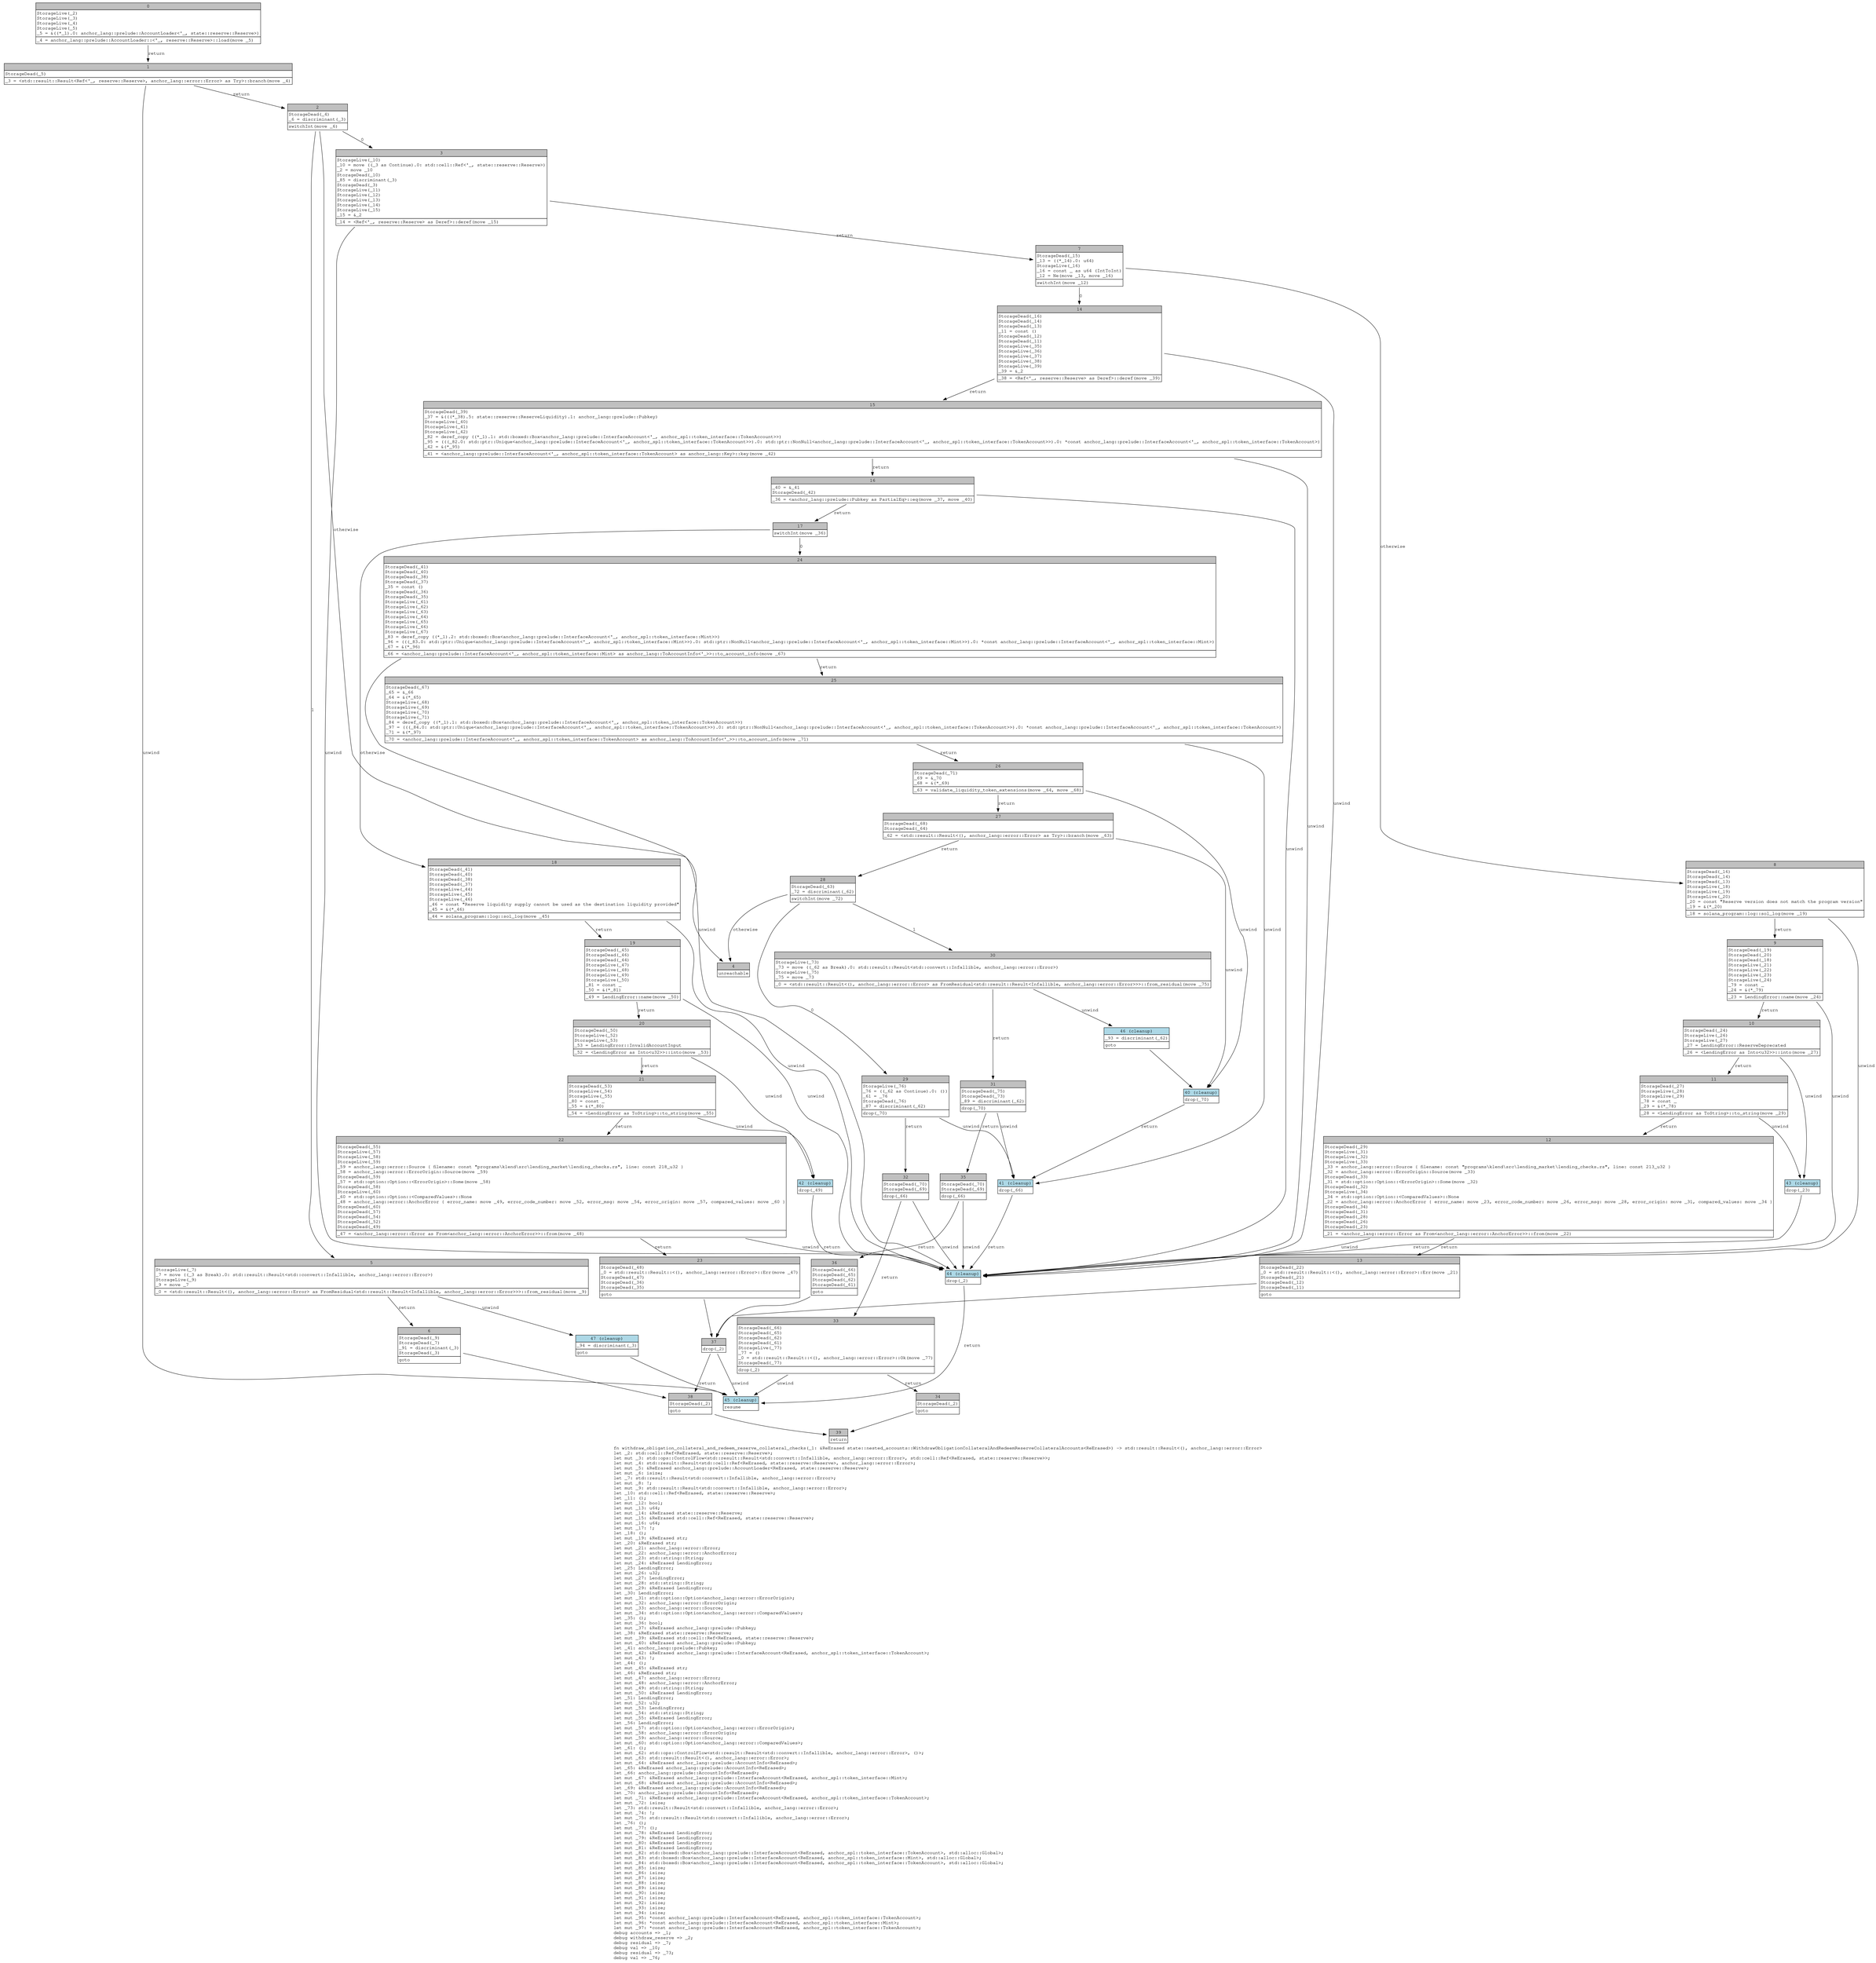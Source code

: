 digraph Mir_0_1184 {
    graph [fontname="Courier, monospace"];
    node [fontname="Courier, monospace"];
    edge [fontname="Courier, monospace"];
    label=<fn withdraw_obligation_collateral_and_redeem_reserve_collateral_checks(_1: &amp;ReErased state::nested_accounts::WithdrawObligationCollateralAndRedeemReserveCollateralAccounts&lt;ReErased&gt;) -&gt; std::result::Result&lt;(), anchor_lang::error::Error&gt;<br align="left"/>let _2: std::cell::Ref&lt;ReErased, state::reserve::Reserve&gt;;<br align="left"/>let mut _3: std::ops::ControlFlow&lt;std::result::Result&lt;std::convert::Infallible, anchor_lang::error::Error&gt;, std::cell::Ref&lt;ReErased, state::reserve::Reserve&gt;&gt;;<br align="left"/>let mut _4: std::result::Result&lt;std::cell::Ref&lt;ReErased, state::reserve::Reserve&gt;, anchor_lang::error::Error&gt;;<br align="left"/>let mut _5: &amp;ReErased anchor_lang::prelude::AccountLoader&lt;ReErased, state::reserve::Reserve&gt;;<br align="left"/>let mut _6: isize;<br align="left"/>let _7: std::result::Result&lt;std::convert::Infallible, anchor_lang::error::Error&gt;;<br align="left"/>let mut _8: !;<br align="left"/>let mut _9: std::result::Result&lt;std::convert::Infallible, anchor_lang::error::Error&gt;;<br align="left"/>let _10: std::cell::Ref&lt;ReErased, state::reserve::Reserve&gt;;<br align="left"/>let _11: ();<br align="left"/>let mut _12: bool;<br align="left"/>let mut _13: u64;<br align="left"/>let mut _14: &amp;ReErased state::reserve::Reserve;<br align="left"/>let mut _15: &amp;ReErased std::cell::Ref&lt;ReErased, state::reserve::Reserve&gt;;<br align="left"/>let mut _16: u64;<br align="left"/>let mut _17: !;<br align="left"/>let _18: ();<br align="left"/>let mut _19: &amp;ReErased str;<br align="left"/>let _20: &amp;ReErased str;<br align="left"/>let mut _21: anchor_lang::error::Error;<br align="left"/>let mut _22: anchor_lang::error::AnchorError;<br align="left"/>let mut _23: std::string::String;<br align="left"/>let mut _24: &amp;ReErased LendingError;<br align="left"/>let _25: LendingError;<br align="left"/>let mut _26: u32;<br align="left"/>let mut _27: LendingError;<br align="left"/>let mut _28: std::string::String;<br align="left"/>let mut _29: &amp;ReErased LendingError;<br align="left"/>let _30: LendingError;<br align="left"/>let mut _31: std::option::Option&lt;anchor_lang::error::ErrorOrigin&gt;;<br align="left"/>let mut _32: anchor_lang::error::ErrorOrigin;<br align="left"/>let mut _33: anchor_lang::error::Source;<br align="left"/>let mut _34: std::option::Option&lt;anchor_lang::error::ComparedValues&gt;;<br align="left"/>let _35: ();<br align="left"/>let mut _36: bool;<br align="left"/>let mut _37: &amp;ReErased anchor_lang::prelude::Pubkey;<br align="left"/>let _38: &amp;ReErased state::reserve::Reserve;<br align="left"/>let mut _39: &amp;ReErased std::cell::Ref&lt;ReErased, state::reserve::Reserve&gt;;<br align="left"/>let mut _40: &amp;ReErased anchor_lang::prelude::Pubkey;<br align="left"/>let _41: anchor_lang::prelude::Pubkey;<br align="left"/>let mut _42: &amp;ReErased anchor_lang::prelude::InterfaceAccount&lt;ReErased, anchor_spl::token_interface::TokenAccount&gt;;<br align="left"/>let mut _43: !;<br align="left"/>let _44: ();<br align="left"/>let mut _45: &amp;ReErased str;<br align="left"/>let _46: &amp;ReErased str;<br align="left"/>let mut _47: anchor_lang::error::Error;<br align="left"/>let mut _48: anchor_lang::error::AnchorError;<br align="left"/>let mut _49: std::string::String;<br align="left"/>let mut _50: &amp;ReErased LendingError;<br align="left"/>let _51: LendingError;<br align="left"/>let mut _52: u32;<br align="left"/>let mut _53: LendingError;<br align="left"/>let mut _54: std::string::String;<br align="left"/>let mut _55: &amp;ReErased LendingError;<br align="left"/>let _56: LendingError;<br align="left"/>let mut _57: std::option::Option&lt;anchor_lang::error::ErrorOrigin&gt;;<br align="left"/>let mut _58: anchor_lang::error::ErrorOrigin;<br align="left"/>let mut _59: anchor_lang::error::Source;<br align="left"/>let mut _60: std::option::Option&lt;anchor_lang::error::ComparedValues&gt;;<br align="left"/>let _61: ();<br align="left"/>let mut _62: std::ops::ControlFlow&lt;std::result::Result&lt;std::convert::Infallible, anchor_lang::error::Error&gt;, ()&gt;;<br align="left"/>let mut _63: std::result::Result&lt;(), anchor_lang::error::Error&gt;;<br align="left"/>let mut _64: &amp;ReErased anchor_lang::prelude::AccountInfo&lt;ReErased&gt;;<br align="left"/>let _65: &amp;ReErased anchor_lang::prelude::AccountInfo&lt;ReErased&gt;;<br align="left"/>let _66: anchor_lang::prelude::AccountInfo&lt;ReErased&gt;;<br align="left"/>let mut _67: &amp;ReErased anchor_lang::prelude::InterfaceAccount&lt;ReErased, anchor_spl::token_interface::Mint&gt;;<br align="left"/>let mut _68: &amp;ReErased anchor_lang::prelude::AccountInfo&lt;ReErased&gt;;<br align="left"/>let _69: &amp;ReErased anchor_lang::prelude::AccountInfo&lt;ReErased&gt;;<br align="left"/>let _70: anchor_lang::prelude::AccountInfo&lt;ReErased&gt;;<br align="left"/>let mut _71: &amp;ReErased anchor_lang::prelude::InterfaceAccount&lt;ReErased, anchor_spl::token_interface::TokenAccount&gt;;<br align="left"/>let mut _72: isize;<br align="left"/>let _73: std::result::Result&lt;std::convert::Infallible, anchor_lang::error::Error&gt;;<br align="left"/>let mut _74: !;<br align="left"/>let mut _75: std::result::Result&lt;std::convert::Infallible, anchor_lang::error::Error&gt;;<br align="left"/>let _76: ();<br align="left"/>let mut _77: ();<br align="left"/>let mut _78: &amp;ReErased LendingError;<br align="left"/>let mut _79: &amp;ReErased LendingError;<br align="left"/>let mut _80: &amp;ReErased LendingError;<br align="left"/>let mut _81: &amp;ReErased LendingError;<br align="left"/>let mut _82: std::boxed::Box&lt;anchor_lang::prelude::InterfaceAccount&lt;ReErased, anchor_spl::token_interface::TokenAccount&gt;, std::alloc::Global&gt;;<br align="left"/>let mut _83: std::boxed::Box&lt;anchor_lang::prelude::InterfaceAccount&lt;ReErased, anchor_spl::token_interface::Mint&gt;, std::alloc::Global&gt;;<br align="left"/>let mut _84: std::boxed::Box&lt;anchor_lang::prelude::InterfaceAccount&lt;ReErased, anchor_spl::token_interface::TokenAccount&gt;, std::alloc::Global&gt;;<br align="left"/>let mut _85: isize;<br align="left"/>let mut _86: isize;<br align="left"/>let mut _87: isize;<br align="left"/>let mut _88: isize;<br align="left"/>let mut _89: isize;<br align="left"/>let mut _90: isize;<br align="left"/>let mut _91: isize;<br align="left"/>let mut _92: isize;<br align="left"/>let mut _93: isize;<br align="left"/>let mut _94: isize;<br align="left"/>let mut _95: *const anchor_lang::prelude::InterfaceAccount&lt;ReErased, anchor_spl::token_interface::TokenAccount&gt;;<br align="left"/>let mut _96: *const anchor_lang::prelude::InterfaceAccount&lt;ReErased, anchor_spl::token_interface::Mint&gt;;<br align="left"/>let mut _97: *const anchor_lang::prelude::InterfaceAccount&lt;ReErased, anchor_spl::token_interface::TokenAccount&gt;;<br align="left"/>debug accounts =&gt; _1;<br align="left"/>debug withdraw_reserve =&gt; _2;<br align="left"/>debug residual =&gt; _7;<br align="left"/>debug val =&gt; _10;<br align="left"/>debug residual =&gt; _73;<br align="left"/>debug val =&gt; _76;<br align="left"/>>;
    bb0__0_1184 [shape="none", label=<<table border="0" cellborder="1" cellspacing="0"><tr><td bgcolor="gray" align="center" colspan="1">0</td></tr><tr><td align="left" balign="left">StorageLive(_2)<br/>StorageLive(_3)<br/>StorageLive(_4)<br/>StorageLive(_5)<br/>_5 = &amp;((*_1).0: anchor_lang::prelude::AccountLoader&lt;'_, state::reserve::Reserve&gt;)<br/></td></tr><tr><td align="left">_4 = anchor_lang::prelude::AccountLoader::&lt;'_, reserve::Reserve&gt;::load(move _5)</td></tr></table>>];
    bb1__0_1184 [shape="none", label=<<table border="0" cellborder="1" cellspacing="0"><tr><td bgcolor="gray" align="center" colspan="1">1</td></tr><tr><td align="left" balign="left">StorageDead(_5)<br/></td></tr><tr><td align="left">_3 = &lt;std::result::Result&lt;Ref&lt;'_, reserve::Reserve&gt;, anchor_lang::error::Error&gt; as Try&gt;::branch(move _4)</td></tr></table>>];
    bb2__0_1184 [shape="none", label=<<table border="0" cellborder="1" cellspacing="0"><tr><td bgcolor="gray" align="center" colspan="1">2</td></tr><tr><td align="left" balign="left">StorageDead(_4)<br/>_6 = discriminant(_3)<br/></td></tr><tr><td align="left">switchInt(move _6)</td></tr></table>>];
    bb3__0_1184 [shape="none", label=<<table border="0" cellborder="1" cellspacing="0"><tr><td bgcolor="gray" align="center" colspan="1">3</td></tr><tr><td align="left" balign="left">StorageLive(_10)<br/>_10 = move ((_3 as Continue).0: std::cell::Ref&lt;'_, state::reserve::Reserve&gt;)<br/>_2 = move _10<br/>StorageDead(_10)<br/>_85 = discriminant(_3)<br/>StorageDead(_3)<br/>StorageLive(_11)<br/>StorageLive(_12)<br/>StorageLive(_13)<br/>StorageLive(_14)<br/>StorageLive(_15)<br/>_15 = &amp;_2<br/></td></tr><tr><td align="left">_14 = &lt;Ref&lt;'_, reserve::Reserve&gt; as Deref&gt;::deref(move _15)</td></tr></table>>];
    bb4__0_1184 [shape="none", label=<<table border="0" cellborder="1" cellspacing="0"><tr><td bgcolor="gray" align="center" colspan="1">4</td></tr><tr><td align="left">unreachable</td></tr></table>>];
    bb5__0_1184 [shape="none", label=<<table border="0" cellborder="1" cellspacing="0"><tr><td bgcolor="gray" align="center" colspan="1">5</td></tr><tr><td align="left" balign="left">StorageLive(_7)<br/>_7 = move ((_3 as Break).0: std::result::Result&lt;std::convert::Infallible, anchor_lang::error::Error&gt;)<br/>StorageLive(_9)<br/>_9 = move _7<br/></td></tr><tr><td align="left">_0 = &lt;std::result::Result&lt;(), anchor_lang::error::Error&gt; as FromResidual&lt;std::result::Result&lt;Infallible, anchor_lang::error::Error&gt;&gt;&gt;::from_residual(move _9)</td></tr></table>>];
    bb6__0_1184 [shape="none", label=<<table border="0" cellborder="1" cellspacing="0"><tr><td bgcolor="gray" align="center" colspan="1">6</td></tr><tr><td align="left" balign="left">StorageDead(_9)<br/>StorageDead(_7)<br/>_91 = discriminant(_3)<br/>StorageDead(_3)<br/></td></tr><tr><td align="left">goto</td></tr></table>>];
    bb7__0_1184 [shape="none", label=<<table border="0" cellborder="1" cellspacing="0"><tr><td bgcolor="gray" align="center" colspan="1">7</td></tr><tr><td align="left" balign="left">StorageDead(_15)<br/>_13 = ((*_14).0: u64)<br/>StorageLive(_16)<br/>_16 = const _ as u64 (IntToInt)<br/>_12 = Ne(move _13, move _16)<br/></td></tr><tr><td align="left">switchInt(move _12)</td></tr></table>>];
    bb8__0_1184 [shape="none", label=<<table border="0" cellborder="1" cellspacing="0"><tr><td bgcolor="gray" align="center" colspan="1">8</td></tr><tr><td align="left" balign="left">StorageDead(_16)<br/>StorageDead(_14)<br/>StorageDead(_13)<br/>StorageLive(_18)<br/>StorageLive(_19)<br/>StorageLive(_20)<br/>_20 = const &quot;Reserve version does not match the program version&quot;<br/>_19 = &amp;(*_20)<br/></td></tr><tr><td align="left">_18 = solana_program::log::sol_log(move _19)</td></tr></table>>];
    bb9__0_1184 [shape="none", label=<<table border="0" cellborder="1" cellspacing="0"><tr><td bgcolor="gray" align="center" colspan="1">9</td></tr><tr><td align="left" balign="left">StorageDead(_19)<br/>StorageDead(_20)<br/>StorageDead(_18)<br/>StorageLive(_21)<br/>StorageLive(_22)<br/>StorageLive(_23)<br/>StorageLive(_24)<br/>_79 = const _<br/>_24 = &amp;(*_79)<br/></td></tr><tr><td align="left">_23 = LendingError::name(move _24)</td></tr></table>>];
    bb10__0_1184 [shape="none", label=<<table border="0" cellborder="1" cellspacing="0"><tr><td bgcolor="gray" align="center" colspan="1">10</td></tr><tr><td align="left" balign="left">StorageDead(_24)<br/>StorageLive(_26)<br/>StorageLive(_27)<br/>_27 = LendingError::ReserveDeprecated<br/></td></tr><tr><td align="left">_26 = &lt;LendingError as Into&lt;u32&gt;&gt;::into(move _27)</td></tr></table>>];
    bb11__0_1184 [shape="none", label=<<table border="0" cellborder="1" cellspacing="0"><tr><td bgcolor="gray" align="center" colspan="1">11</td></tr><tr><td align="left" balign="left">StorageDead(_27)<br/>StorageLive(_28)<br/>StorageLive(_29)<br/>_78 = const _<br/>_29 = &amp;(*_78)<br/></td></tr><tr><td align="left">_28 = &lt;LendingError as ToString&gt;::to_string(move _29)</td></tr></table>>];
    bb12__0_1184 [shape="none", label=<<table border="0" cellborder="1" cellspacing="0"><tr><td bgcolor="gray" align="center" colspan="1">12</td></tr><tr><td align="left" balign="left">StorageDead(_29)<br/>StorageLive(_31)<br/>StorageLive(_32)<br/>StorageLive(_33)<br/>_33 = anchor_lang::error::Source { filename: const &quot;programs\\klend\\src\\lending_market\\lending_checks.rs&quot;, line: const 213_u32 }<br/>_32 = anchor_lang::error::ErrorOrigin::Source(move _33)<br/>StorageDead(_33)<br/>_31 = std::option::Option::&lt;ErrorOrigin&gt;::Some(move _32)<br/>StorageDead(_32)<br/>StorageLive(_34)<br/>_34 = std::option::Option::&lt;ComparedValues&gt;::None<br/>_22 = anchor_lang::error::AnchorError { error_name: move _23, error_code_number: move _26, error_msg: move _28, error_origin: move _31, compared_values: move _34 }<br/>StorageDead(_34)<br/>StorageDead(_31)<br/>StorageDead(_28)<br/>StorageDead(_26)<br/>StorageDead(_23)<br/></td></tr><tr><td align="left">_21 = &lt;anchor_lang::error::Error as From&lt;anchor_lang::error::AnchorError&gt;&gt;::from(move _22)</td></tr></table>>];
    bb13__0_1184 [shape="none", label=<<table border="0" cellborder="1" cellspacing="0"><tr><td bgcolor="gray" align="center" colspan="1">13</td></tr><tr><td align="left" balign="left">StorageDead(_22)<br/>_0 = std::result::Result::&lt;(), anchor_lang::error::Error&gt;::Err(move _21)<br/>StorageDead(_21)<br/>StorageDead(_12)<br/>StorageDead(_11)<br/></td></tr><tr><td align="left">goto</td></tr></table>>];
    bb14__0_1184 [shape="none", label=<<table border="0" cellborder="1" cellspacing="0"><tr><td bgcolor="gray" align="center" colspan="1">14</td></tr><tr><td align="left" balign="left">StorageDead(_16)<br/>StorageDead(_14)<br/>StorageDead(_13)<br/>_11 = const ()<br/>StorageDead(_12)<br/>StorageDead(_11)<br/>StorageLive(_35)<br/>StorageLive(_36)<br/>StorageLive(_37)<br/>StorageLive(_38)<br/>StorageLive(_39)<br/>_39 = &amp;_2<br/></td></tr><tr><td align="left">_38 = &lt;Ref&lt;'_, reserve::Reserve&gt; as Deref&gt;::deref(move _39)</td></tr></table>>];
    bb15__0_1184 [shape="none", label=<<table border="0" cellborder="1" cellspacing="0"><tr><td bgcolor="gray" align="center" colspan="1">15</td></tr><tr><td align="left" balign="left">StorageDead(_39)<br/>_37 = &amp;(((*_38).5: state::reserve::ReserveLiquidity).1: anchor_lang::prelude::Pubkey)<br/>StorageLive(_40)<br/>StorageLive(_41)<br/>StorageLive(_42)<br/>_82 = deref_copy ((*_1).1: std::boxed::Box&lt;anchor_lang::prelude::InterfaceAccount&lt;'_, anchor_spl::token_interface::TokenAccount&gt;&gt;)<br/>_95 = (((_82.0: std::ptr::Unique&lt;anchor_lang::prelude::InterfaceAccount&lt;'_, anchor_spl::token_interface::TokenAccount&gt;&gt;).0: std::ptr::NonNull&lt;anchor_lang::prelude::InterfaceAccount&lt;'_, anchor_spl::token_interface::TokenAccount&gt;&gt;).0: *const anchor_lang::prelude::InterfaceAccount&lt;'_, anchor_spl::token_interface::TokenAccount&gt;)<br/>_42 = &amp;(*_95)<br/></td></tr><tr><td align="left">_41 = &lt;anchor_lang::prelude::InterfaceAccount&lt;'_, anchor_spl::token_interface::TokenAccount&gt; as anchor_lang::Key&gt;::key(move _42)</td></tr></table>>];
    bb16__0_1184 [shape="none", label=<<table border="0" cellborder="1" cellspacing="0"><tr><td bgcolor="gray" align="center" colspan="1">16</td></tr><tr><td align="left" balign="left">_40 = &amp;_41<br/>StorageDead(_42)<br/></td></tr><tr><td align="left">_36 = &lt;anchor_lang::prelude::Pubkey as PartialEq&gt;::eq(move _37, move _40)</td></tr></table>>];
    bb17__0_1184 [shape="none", label=<<table border="0" cellborder="1" cellspacing="0"><tr><td bgcolor="gray" align="center" colspan="1">17</td></tr><tr><td align="left">switchInt(move _36)</td></tr></table>>];
    bb18__0_1184 [shape="none", label=<<table border="0" cellborder="1" cellspacing="0"><tr><td bgcolor="gray" align="center" colspan="1">18</td></tr><tr><td align="left" balign="left">StorageDead(_41)<br/>StorageDead(_40)<br/>StorageDead(_38)<br/>StorageDead(_37)<br/>StorageLive(_44)<br/>StorageLive(_45)<br/>StorageLive(_46)<br/>_46 = const &quot;Reserve liquidity supply cannot be used as the destination liquidity provided&quot;<br/>_45 = &amp;(*_46)<br/></td></tr><tr><td align="left">_44 = solana_program::log::sol_log(move _45)</td></tr></table>>];
    bb19__0_1184 [shape="none", label=<<table border="0" cellborder="1" cellspacing="0"><tr><td bgcolor="gray" align="center" colspan="1">19</td></tr><tr><td align="left" balign="left">StorageDead(_45)<br/>StorageDead(_46)<br/>StorageDead(_44)<br/>StorageLive(_47)<br/>StorageLive(_48)<br/>StorageLive(_49)<br/>StorageLive(_50)<br/>_81 = const _<br/>_50 = &amp;(*_81)<br/></td></tr><tr><td align="left">_49 = LendingError::name(move _50)</td></tr></table>>];
    bb20__0_1184 [shape="none", label=<<table border="0" cellborder="1" cellspacing="0"><tr><td bgcolor="gray" align="center" colspan="1">20</td></tr><tr><td align="left" balign="left">StorageDead(_50)<br/>StorageLive(_52)<br/>StorageLive(_53)<br/>_53 = LendingError::InvalidAccountInput<br/></td></tr><tr><td align="left">_52 = &lt;LendingError as Into&lt;u32&gt;&gt;::into(move _53)</td></tr></table>>];
    bb21__0_1184 [shape="none", label=<<table border="0" cellborder="1" cellspacing="0"><tr><td bgcolor="gray" align="center" colspan="1">21</td></tr><tr><td align="left" balign="left">StorageDead(_53)<br/>StorageLive(_54)<br/>StorageLive(_55)<br/>_80 = const _<br/>_55 = &amp;(*_80)<br/></td></tr><tr><td align="left">_54 = &lt;LendingError as ToString&gt;::to_string(move _55)</td></tr></table>>];
    bb22__0_1184 [shape="none", label=<<table border="0" cellborder="1" cellspacing="0"><tr><td bgcolor="gray" align="center" colspan="1">22</td></tr><tr><td align="left" balign="left">StorageDead(_55)<br/>StorageLive(_57)<br/>StorageLive(_58)<br/>StorageLive(_59)<br/>_59 = anchor_lang::error::Source { filename: const &quot;programs\\klend\\src\\lending_market\\lending_checks.rs&quot;, line: const 218_u32 }<br/>_58 = anchor_lang::error::ErrorOrigin::Source(move _59)<br/>StorageDead(_59)<br/>_57 = std::option::Option::&lt;ErrorOrigin&gt;::Some(move _58)<br/>StorageDead(_58)<br/>StorageLive(_60)<br/>_60 = std::option::Option::&lt;ComparedValues&gt;::None<br/>_48 = anchor_lang::error::AnchorError { error_name: move _49, error_code_number: move _52, error_msg: move _54, error_origin: move _57, compared_values: move _60 }<br/>StorageDead(_60)<br/>StorageDead(_57)<br/>StorageDead(_54)<br/>StorageDead(_52)<br/>StorageDead(_49)<br/></td></tr><tr><td align="left">_47 = &lt;anchor_lang::error::Error as From&lt;anchor_lang::error::AnchorError&gt;&gt;::from(move _48)</td></tr></table>>];
    bb23__0_1184 [shape="none", label=<<table border="0" cellborder="1" cellspacing="0"><tr><td bgcolor="gray" align="center" colspan="1">23</td></tr><tr><td align="left" balign="left">StorageDead(_48)<br/>_0 = std::result::Result::&lt;(), anchor_lang::error::Error&gt;::Err(move _47)<br/>StorageDead(_47)<br/>StorageDead(_36)<br/>StorageDead(_35)<br/></td></tr><tr><td align="left">goto</td></tr></table>>];
    bb24__0_1184 [shape="none", label=<<table border="0" cellborder="1" cellspacing="0"><tr><td bgcolor="gray" align="center" colspan="1">24</td></tr><tr><td align="left" balign="left">StorageDead(_41)<br/>StorageDead(_40)<br/>StorageDead(_38)<br/>StorageDead(_37)<br/>_35 = const ()<br/>StorageDead(_36)<br/>StorageDead(_35)<br/>StorageLive(_61)<br/>StorageLive(_62)<br/>StorageLive(_63)<br/>StorageLive(_64)<br/>StorageLive(_65)<br/>StorageLive(_66)<br/>StorageLive(_67)<br/>_83 = deref_copy ((*_1).2: std::boxed::Box&lt;anchor_lang::prelude::InterfaceAccount&lt;'_, anchor_spl::token_interface::Mint&gt;&gt;)<br/>_96 = (((_83.0: std::ptr::Unique&lt;anchor_lang::prelude::InterfaceAccount&lt;'_, anchor_spl::token_interface::Mint&gt;&gt;).0: std::ptr::NonNull&lt;anchor_lang::prelude::InterfaceAccount&lt;'_, anchor_spl::token_interface::Mint&gt;&gt;).0: *const anchor_lang::prelude::InterfaceAccount&lt;'_, anchor_spl::token_interface::Mint&gt;)<br/>_67 = &amp;(*_96)<br/></td></tr><tr><td align="left">_66 = &lt;anchor_lang::prelude::InterfaceAccount&lt;'_, anchor_spl::token_interface::Mint&gt; as anchor_lang::ToAccountInfo&lt;'_&gt;&gt;::to_account_info(move _67)</td></tr></table>>];
    bb25__0_1184 [shape="none", label=<<table border="0" cellborder="1" cellspacing="0"><tr><td bgcolor="gray" align="center" colspan="1">25</td></tr><tr><td align="left" balign="left">StorageDead(_67)<br/>_65 = &amp;_66<br/>_64 = &amp;(*_65)<br/>StorageLive(_68)<br/>StorageLive(_69)<br/>StorageLive(_70)<br/>StorageLive(_71)<br/>_84 = deref_copy ((*_1).1: std::boxed::Box&lt;anchor_lang::prelude::InterfaceAccount&lt;'_, anchor_spl::token_interface::TokenAccount&gt;&gt;)<br/>_97 = (((_84.0: std::ptr::Unique&lt;anchor_lang::prelude::InterfaceAccount&lt;'_, anchor_spl::token_interface::TokenAccount&gt;&gt;).0: std::ptr::NonNull&lt;anchor_lang::prelude::InterfaceAccount&lt;'_, anchor_spl::token_interface::TokenAccount&gt;&gt;).0: *const anchor_lang::prelude::InterfaceAccount&lt;'_, anchor_spl::token_interface::TokenAccount&gt;)<br/>_71 = &amp;(*_97)<br/></td></tr><tr><td align="left">_70 = &lt;anchor_lang::prelude::InterfaceAccount&lt;'_, anchor_spl::token_interface::TokenAccount&gt; as anchor_lang::ToAccountInfo&lt;'_&gt;&gt;::to_account_info(move _71)</td></tr></table>>];
    bb26__0_1184 [shape="none", label=<<table border="0" cellborder="1" cellspacing="0"><tr><td bgcolor="gray" align="center" colspan="1">26</td></tr><tr><td align="left" balign="left">StorageDead(_71)<br/>_69 = &amp;_70<br/>_68 = &amp;(*_69)<br/></td></tr><tr><td align="left">_63 = validate_liquidity_token_extensions(move _64, move _68)</td></tr></table>>];
    bb27__0_1184 [shape="none", label=<<table border="0" cellborder="1" cellspacing="0"><tr><td bgcolor="gray" align="center" colspan="1">27</td></tr><tr><td align="left" balign="left">StorageDead(_68)<br/>StorageDead(_64)<br/></td></tr><tr><td align="left">_62 = &lt;std::result::Result&lt;(), anchor_lang::error::Error&gt; as Try&gt;::branch(move _63)</td></tr></table>>];
    bb28__0_1184 [shape="none", label=<<table border="0" cellborder="1" cellspacing="0"><tr><td bgcolor="gray" align="center" colspan="1">28</td></tr><tr><td align="left" balign="left">StorageDead(_63)<br/>_72 = discriminant(_62)<br/></td></tr><tr><td align="left">switchInt(move _72)</td></tr></table>>];
    bb29__0_1184 [shape="none", label=<<table border="0" cellborder="1" cellspacing="0"><tr><td bgcolor="gray" align="center" colspan="1">29</td></tr><tr><td align="left" balign="left">StorageLive(_76)<br/>_76 = ((_62 as Continue).0: ())<br/>_61 = _76<br/>StorageDead(_76)<br/>_87 = discriminant(_62)<br/></td></tr><tr><td align="left">drop(_70)</td></tr></table>>];
    bb30__0_1184 [shape="none", label=<<table border="0" cellborder="1" cellspacing="0"><tr><td bgcolor="gray" align="center" colspan="1">30</td></tr><tr><td align="left" balign="left">StorageLive(_73)<br/>_73 = move ((_62 as Break).0: std::result::Result&lt;std::convert::Infallible, anchor_lang::error::Error&gt;)<br/>StorageLive(_75)<br/>_75 = move _73<br/></td></tr><tr><td align="left">_0 = &lt;std::result::Result&lt;(), anchor_lang::error::Error&gt; as FromResidual&lt;std::result::Result&lt;Infallible, anchor_lang::error::Error&gt;&gt;&gt;::from_residual(move _75)</td></tr></table>>];
    bb31__0_1184 [shape="none", label=<<table border="0" cellborder="1" cellspacing="0"><tr><td bgcolor="gray" align="center" colspan="1">31</td></tr><tr><td align="left" balign="left">StorageDead(_75)<br/>StorageDead(_73)<br/>_89 = discriminant(_62)<br/></td></tr><tr><td align="left">drop(_70)</td></tr></table>>];
    bb32__0_1184 [shape="none", label=<<table border="0" cellborder="1" cellspacing="0"><tr><td bgcolor="gray" align="center" colspan="1">32</td></tr><tr><td align="left" balign="left">StorageDead(_70)<br/>StorageDead(_69)<br/></td></tr><tr><td align="left">drop(_66)</td></tr></table>>];
    bb33__0_1184 [shape="none", label=<<table border="0" cellborder="1" cellspacing="0"><tr><td bgcolor="gray" align="center" colspan="1">33</td></tr><tr><td align="left" balign="left">StorageDead(_66)<br/>StorageDead(_65)<br/>StorageDead(_62)<br/>StorageDead(_61)<br/>StorageLive(_77)<br/>_77 = ()<br/>_0 = std::result::Result::&lt;(), anchor_lang::error::Error&gt;::Ok(move _77)<br/>StorageDead(_77)<br/></td></tr><tr><td align="left">drop(_2)</td></tr></table>>];
    bb34__0_1184 [shape="none", label=<<table border="0" cellborder="1" cellspacing="0"><tr><td bgcolor="gray" align="center" colspan="1">34</td></tr><tr><td align="left" balign="left">StorageDead(_2)<br/></td></tr><tr><td align="left">goto</td></tr></table>>];
    bb35__0_1184 [shape="none", label=<<table border="0" cellborder="1" cellspacing="0"><tr><td bgcolor="gray" align="center" colspan="1">35</td></tr><tr><td align="left" balign="left">StorageDead(_70)<br/>StorageDead(_69)<br/></td></tr><tr><td align="left">drop(_66)</td></tr></table>>];
    bb36__0_1184 [shape="none", label=<<table border="0" cellborder="1" cellspacing="0"><tr><td bgcolor="gray" align="center" colspan="1">36</td></tr><tr><td align="left" balign="left">StorageDead(_66)<br/>StorageDead(_65)<br/>StorageDead(_62)<br/>StorageDead(_61)<br/></td></tr><tr><td align="left">goto</td></tr></table>>];
    bb37__0_1184 [shape="none", label=<<table border="0" cellborder="1" cellspacing="0"><tr><td bgcolor="gray" align="center" colspan="1">37</td></tr><tr><td align="left">drop(_2)</td></tr></table>>];
    bb38__0_1184 [shape="none", label=<<table border="0" cellborder="1" cellspacing="0"><tr><td bgcolor="gray" align="center" colspan="1">38</td></tr><tr><td align="left" balign="left">StorageDead(_2)<br/></td></tr><tr><td align="left">goto</td></tr></table>>];
    bb39__0_1184 [shape="none", label=<<table border="0" cellborder="1" cellspacing="0"><tr><td bgcolor="gray" align="center" colspan="1">39</td></tr><tr><td align="left">return</td></tr></table>>];
    bb40__0_1184 [shape="none", label=<<table border="0" cellborder="1" cellspacing="0"><tr><td bgcolor="lightblue" align="center" colspan="1">40 (cleanup)</td></tr><tr><td align="left">drop(_70)</td></tr></table>>];
    bb41__0_1184 [shape="none", label=<<table border="0" cellborder="1" cellspacing="0"><tr><td bgcolor="lightblue" align="center" colspan="1">41 (cleanup)</td></tr><tr><td align="left">drop(_66)</td></tr></table>>];
    bb42__0_1184 [shape="none", label=<<table border="0" cellborder="1" cellspacing="0"><tr><td bgcolor="lightblue" align="center" colspan="1">42 (cleanup)</td></tr><tr><td align="left">drop(_49)</td></tr></table>>];
    bb43__0_1184 [shape="none", label=<<table border="0" cellborder="1" cellspacing="0"><tr><td bgcolor="lightblue" align="center" colspan="1">43 (cleanup)</td></tr><tr><td align="left">drop(_23)</td></tr></table>>];
    bb44__0_1184 [shape="none", label=<<table border="0" cellborder="1" cellspacing="0"><tr><td bgcolor="lightblue" align="center" colspan="1">44 (cleanup)</td></tr><tr><td align="left">drop(_2)</td></tr></table>>];
    bb45__0_1184 [shape="none", label=<<table border="0" cellborder="1" cellspacing="0"><tr><td bgcolor="lightblue" align="center" colspan="1">45 (cleanup)</td></tr><tr><td align="left">resume</td></tr></table>>];
    bb46__0_1184 [shape="none", label=<<table border="0" cellborder="1" cellspacing="0"><tr><td bgcolor="lightblue" align="center" colspan="1">46 (cleanup)</td></tr><tr><td align="left" balign="left">_93 = discriminant(_62)<br/></td></tr><tr><td align="left">goto</td></tr></table>>];
    bb47__0_1184 [shape="none", label=<<table border="0" cellborder="1" cellspacing="0"><tr><td bgcolor="lightblue" align="center" colspan="1">47 (cleanup)</td></tr><tr><td align="left" balign="left">_94 = discriminant(_3)<br/></td></tr><tr><td align="left">goto</td></tr></table>>];
    bb0__0_1184 -> bb1__0_1184 [label="return"];
    bb1__0_1184 -> bb2__0_1184 [label="return"];
    bb1__0_1184 -> bb45__0_1184 [label="unwind"];
    bb2__0_1184 -> bb3__0_1184 [label="0"];
    bb2__0_1184 -> bb5__0_1184 [label="1"];
    bb2__0_1184 -> bb4__0_1184 [label="otherwise"];
    bb3__0_1184 -> bb7__0_1184 [label="return"];
    bb3__0_1184 -> bb44__0_1184 [label="unwind"];
    bb5__0_1184 -> bb6__0_1184 [label="return"];
    bb5__0_1184 -> bb47__0_1184 [label="unwind"];
    bb6__0_1184 -> bb38__0_1184 [label=""];
    bb7__0_1184 -> bb14__0_1184 [label="0"];
    bb7__0_1184 -> bb8__0_1184 [label="otherwise"];
    bb8__0_1184 -> bb9__0_1184 [label="return"];
    bb8__0_1184 -> bb44__0_1184 [label="unwind"];
    bb9__0_1184 -> bb10__0_1184 [label="return"];
    bb9__0_1184 -> bb44__0_1184 [label="unwind"];
    bb10__0_1184 -> bb11__0_1184 [label="return"];
    bb10__0_1184 -> bb43__0_1184 [label="unwind"];
    bb11__0_1184 -> bb12__0_1184 [label="return"];
    bb11__0_1184 -> bb43__0_1184 [label="unwind"];
    bb12__0_1184 -> bb13__0_1184 [label="return"];
    bb12__0_1184 -> bb44__0_1184 [label="unwind"];
    bb13__0_1184 -> bb37__0_1184 [label=""];
    bb14__0_1184 -> bb15__0_1184 [label="return"];
    bb14__0_1184 -> bb44__0_1184 [label="unwind"];
    bb15__0_1184 -> bb16__0_1184 [label="return"];
    bb15__0_1184 -> bb44__0_1184 [label="unwind"];
    bb16__0_1184 -> bb17__0_1184 [label="return"];
    bb16__0_1184 -> bb44__0_1184 [label="unwind"];
    bb17__0_1184 -> bb24__0_1184 [label="0"];
    bb17__0_1184 -> bb18__0_1184 [label="otherwise"];
    bb18__0_1184 -> bb19__0_1184 [label="return"];
    bb18__0_1184 -> bb44__0_1184 [label="unwind"];
    bb19__0_1184 -> bb20__0_1184 [label="return"];
    bb19__0_1184 -> bb44__0_1184 [label="unwind"];
    bb20__0_1184 -> bb21__0_1184 [label="return"];
    bb20__0_1184 -> bb42__0_1184 [label="unwind"];
    bb21__0_1184 -> bb22__0_1184 [label="return"];
    bb21__0_1184 -> bb42__0_1184 [label="unwind"];
    bb22__0_1184 -> bb23__0_1184 [label="return"];
    bb22__0_1184 -> bb44__0_1184 [label="unwind"];
    bb23__0_1184 -> bb37__0_1184 [label=""];
    bb24__0_1184 -> bb25__0_1184 [label="return"];
    bb24__0_1184 -> bb44__0_1184 [label="unwind"];
    bb25__0_1184 -> bb26__0_1184 [label="return"];
    bb25__0_1184 -> bb41__0_1184 [label="unwind"];
    bb26__0_1184 -> bb27__0_1184 [label="return"];
    bb26__0_1184 -> bb40__0_1184 [label="unwind"];
    bb27__0_1184 -> bb28__0_1184 [label="return"];
    bb27__0_1184 -> bb40__0_1184 [label="unwind"];
    bb28__0_1184 -> bb29__0_1184 [label="0"];
    bb28__0_1184 -> bb30__0_1184 [label="1"];
    bb28__0_1184 -> bb4__0_1184 [label="otherwise"];
    bb29__0_1184 -> bb32__0_1184 [label="return"];
    bb29__0_1184 -> bb41__0_1184 [label="unwind"];
    bb30__0_1184 -> bb31__0_1184 [label="return"];
    bb30__0_1184 -> bb46__0_1184 [label="unwind"];
    bb31__0_1184 -> bb35__0_1184 [label="return"];
    bb31__0_1184 -> bb41__0_1184 [label="unwind"];
    bb32__0_1184 -> bb33__0_1184 [label="return"];
    bb32__0_1184 -> bb44__0_1184 [label="unwind"];
    bb33__0_1184 -> bb34__0_1184 [label="return"];
    bb33__0_1184 -> bb45__0_1184 [label="unwind"];
    bb34__0_1184 -> bb39__0_1184 [label=""];
    bb35__0_1184 -> bb36__0_1184 [label="return"];
    bb35__0_1184 -> bb44__0_1184 [label="unwind"];
    bb36__0_1184 -> bb37__0_1184 [label=""];
    bb37__0_1184 -> bb38__0_1184 [label="return"];
    bb37__0_1184 -> bb45__0_1184 [label="unwind"];
    bb38__0_1184 -> bb39__0_1184 [label=""];
    bb40__0_1184 -> bb41__0_1184 [label="return"];
    bb41__0_1184 -> bb44__0_1184 [label="return"];
    bb42__0_1184 -> bb44__0_1184 [label="return"];
    bb43__0_1184 -> bb44__0_1184 [label="return"];
    bb44__0_1184 -> bb45__0_1184 [label="return"];
    bb46__0_1184 -> bb40__0_1184 [label=""];
    bb47__0_1184 -> bb45__0_1184 [label=""];
}
